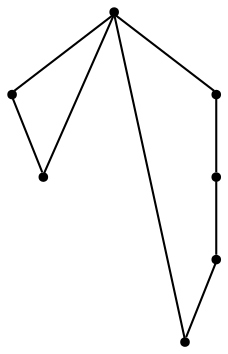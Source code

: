 graph {
  node [shape=point,comment="{\"directed\":false,\"doi\":\"10.1007/978-3-642-11805-0_10\",\"figure\":\"12 (13)\"}"]

  v0 [pos="1424.8721297508062,2646.6822803844098"]
  v1 [pos="1244.7381253619526,2646.6822803844098"]
  v2 [pos="1334.8050957435785,2736.7150330977"]
  v3 [pos="1334.8050957435785,2646.682407587224"]
  v4 [pos="1289.7715946463652,2646.6824075872246"]
  v5 [pos="1379.8385650279909,2646.6822803844098"]
  v6 [pos="1334.8050957435785,2691.698656741055"]

  v0 -- v1 [id="-1",pos="1424.8721297508062,2646.6822803844098 1401.9842828794967,2627.1336246837263 1369.7810752691223,2616.6213297063646 1336.7232485749,2616.6213297063646 1303.665294629474,2616.6213297063646 1271.4662863088208,2627.1336246837263 1244.7381253619526,2646.6822803844098"]
  v1 -- v4 [id="-2",pos="1244.7381253619526,2646.6822803844098 1289.7715946463652,2646.6824075872246 1289.7715946463652,2646.6824075872246 1289.7715946463652,2646.6824075872246"]
  v3 -- v5 [id="-3",pos="1334.8050957435785,2646.682407587224 1379.8385650279909,2646.6822803844098 1379.8385650279909,2646.6822803844098 1379.8385650279909,2646.6822803844098"]
  v5 -- v0 [id="-4",pos="1379.8385650279909,2646.6822803844098 1424.8721297508062,2646.6822803844098 1424.8721297508062,2646.6822803844098 1424.8721297508062,2646.6822803844098"]
  v2 -- v6 [id="-5",pos="1334.8050957435785,2736.7150330977 1334.8050957435785,2691.698656741055 1334.8050957435785,2691.698656741055 1334.8050957435785,2691.698656741055"]
  v6 -- v3 [id="-6",pos="1334.8050957435785,2691.698656741055 1334.8050957435785,2646.682407587224 1334.8050957435785,2646.682407587224 1334.8050957435785,2646.682407587224"]
  v3 -- v4 [id="-11",pos="1334.8050957435785,2646.682407587224 1289.7715946463652,2646.6824075872246 1289.7715946463652,2646.6824075872246 1289.7715946463652,2646.6824075872246"]
  v3 -- v2 [id="-14",pos="1334.8050957435785,2646.682407587224 1316.6666773596476,2654.214340626109 1304.8244258437046,2671.970835876464 1304.8244258437046,2691.6569978193797 1304.8244258437046,2711.3434141679236 1316.6666773596476,2729.09965501265 1334.8050957435785,2736.7150330977"]
}
